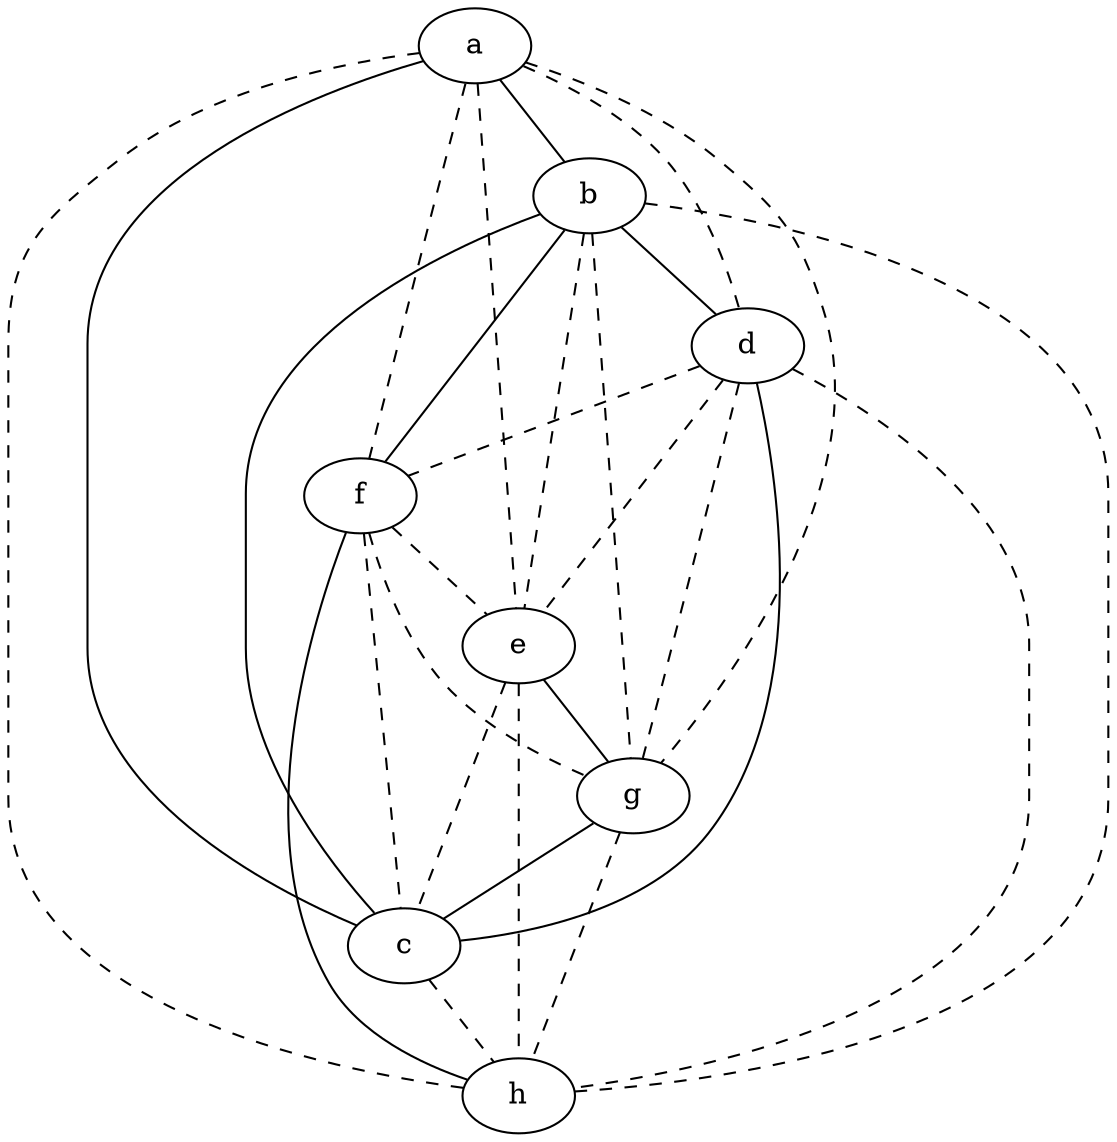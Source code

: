 strict graph "" {
a;
b;
d;
f;
e;
g;
c;
h;
a -- b  [color=black, style=solid];
a -- d  [color=black, style=dashed];
a -- f  [color=black, style=dashed];
a -- e  [color=black, style=dashed];
a -- g  [color=black, style=dashed];
a -- c  [color=black, style=solid];
a -- h  [color=black, style=dashed];
b -- d  [color=black, style=solid];
b -- f  [color=black, style=solid];
b -- e  [color=black, style=dashed];
b -- g  [color=black, style=dashed];
b -- c  [color=black, style=solid];
b -- h  [color=black, style=dashed];
d -- f  [color=black, style=dashed];
d -- e  [color=black, style=dashed];
d -- g  [color=black, style=dashed];
d -- c  [color=black, style=solid];
d -- h  [color=black, style=dashed];
f -- e  [color=black, style=dashed];
f -- g  [color=black, style=dashed];
f -- c  [color=black, style=dashed];
f -- h  [color=black, style=solid];
e -- g  [color=black, style=solid];
e -- c  [color=black, style=dashed];
e -- h  [color=black, style=dashed];
g -- c  [color=black, style=solid];
g -- h  [color=black, style=dashed];
c -- h  [color=black, style=dashed];
}
